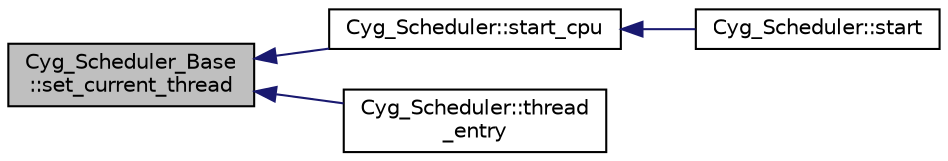 digraph "Cyg_Scheduler_Base::set_current_thread"
{
  edge [fontname="Helvetica",fontsize="10",labelfontname="Helvetica",labelfontsize="10"];
  node [fontname="Helvetica",fontsize="10",shape=record];
  rankdir="LR";
  Node1 [label="Cyg_Scheduler_Base\l::set_current_thread",height=0.2,width=0.4,color="black", fillcolor="grey75", style="filled" fontcolor="black"];
  Node1 -> Node2 [dir="back",color="midnightblue",fontsize="10",style="solid",fontname="Helvetica"];
  Node2 [label="Cyg_Scheduler::start_cpu",height=0.2,width=0.4,color="black", fillcolor="white", style="filled",URL="$class_cyg___scheduler.html#a206a7cbdee2753ea8198944f749f1bd2"];
  Node2 -> Node3 [dir="back",color="midnightblue",fontsize="10",style="solid",fontname="Helvetica"];
  Node3 [label="Cyg_Scheduler::start",height=0.2,width=0.4,color="black", fillcolor="white", style="filled",URL="$class_cyg___scheduler.html#a3e083d831d4fb9542d511099949890bc"];
  Node1 -> Node4 [dir="back",color="midnightblue",fontsize="10",style="solid",fontname="Helvetica"];
  Node4 [label="Cyg_Scheduler::thread\l_entry",height=0.2,width=0.4,color="black", fillcolor="white", style="filled",URL="$class_cyg___scheduler.html#a2dfdb7b0a2485dc61e7b6cd92c193f7d"];
}
